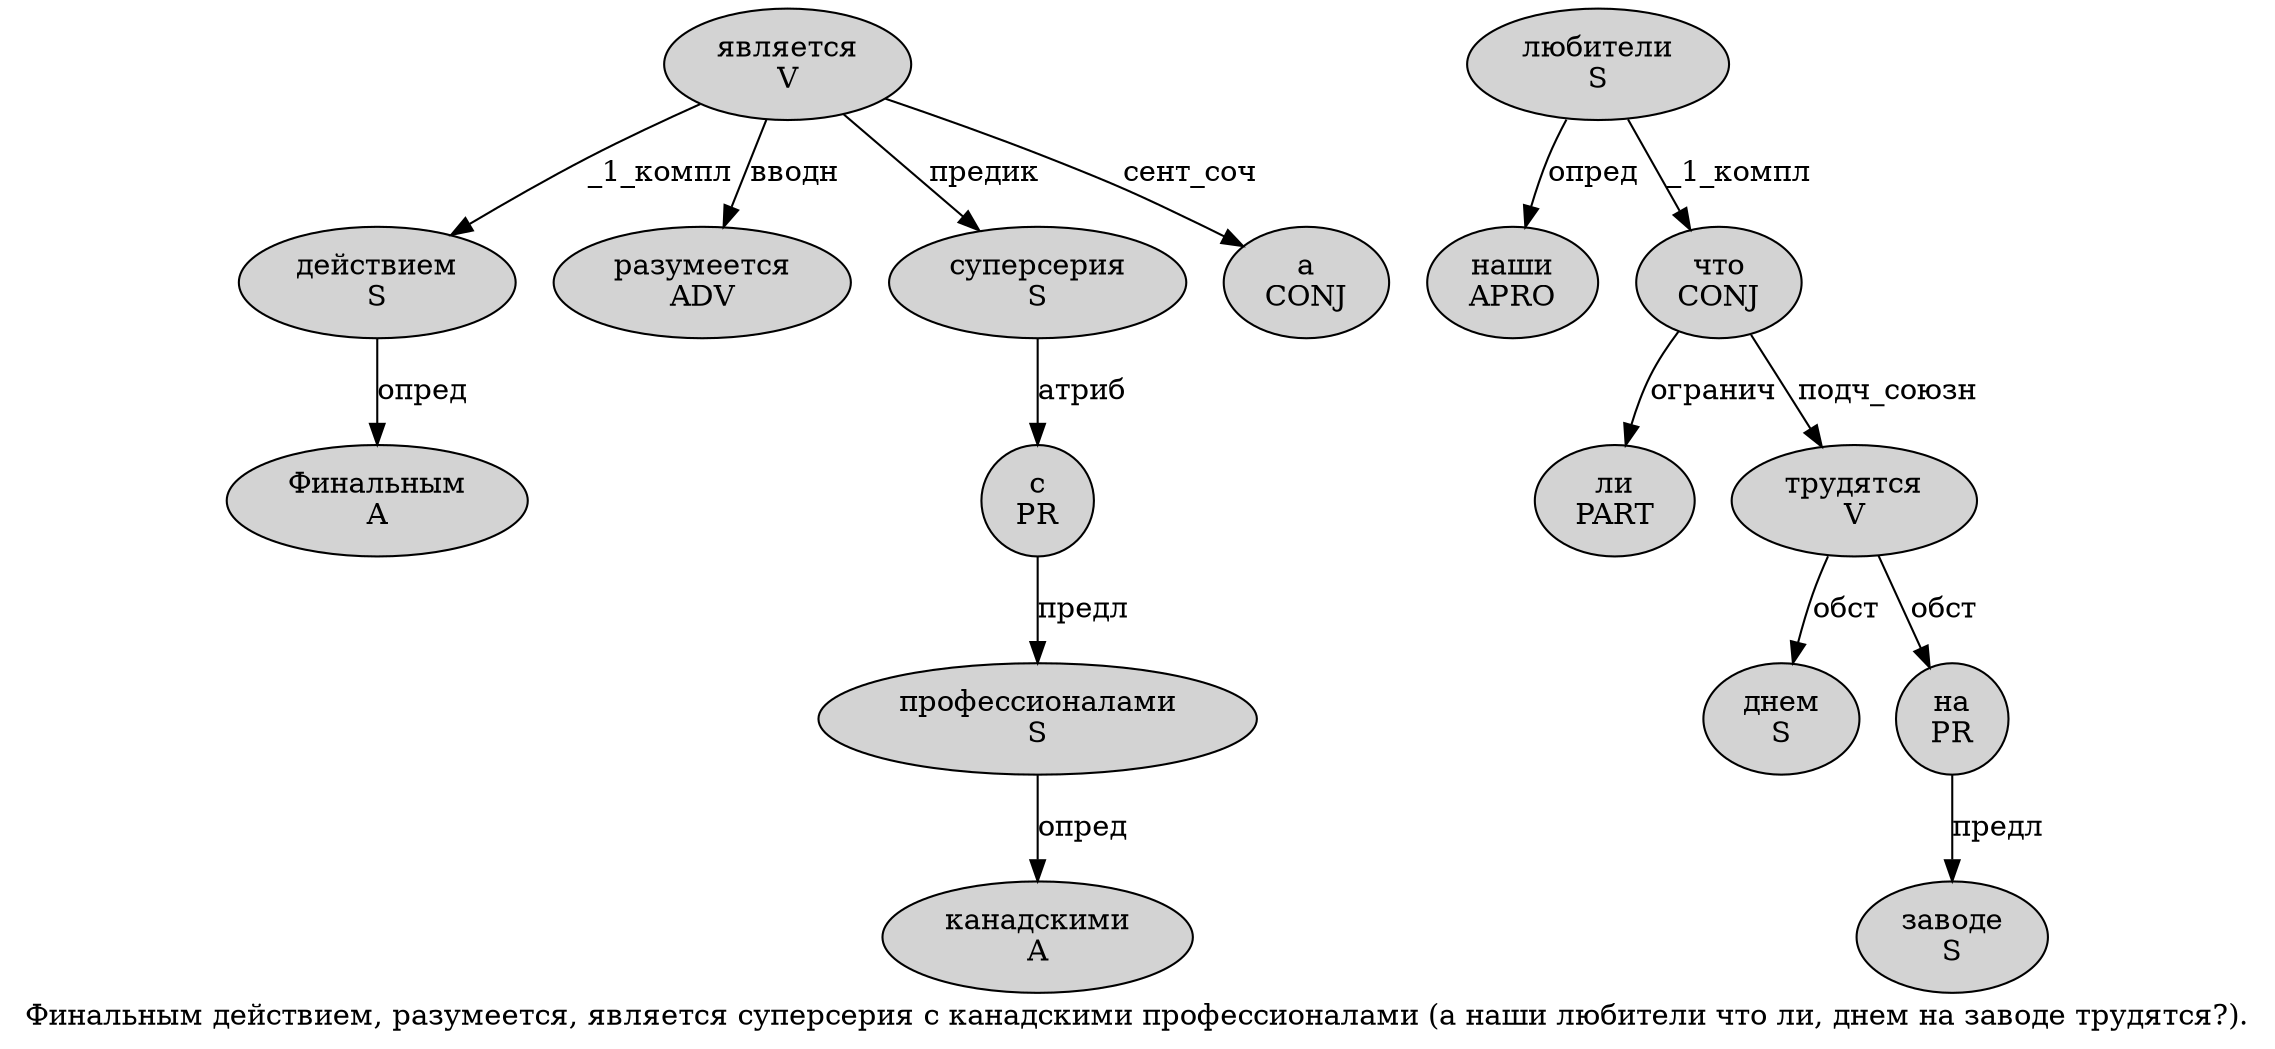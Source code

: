 digraph SENTENCE_3766 {
	graph [label="Финальным действием, разумеется, является суперсерия с канадскими профессионалами (а наши любители что ли, днем на заводе трудятся?)."]
	node [style=filled]
		0 [label="Финальным
A" color="" fillcolor=lightgray penwidth=1 shape=ellipse]
		1 [label="действием
S" color="" fillcolor=lightgray penwidth=1 shape=ellipse]
		3 [label="разумеется
ADV" color="" fillcolor=lightgray penwidth=1 shape=ellipse]
		5 [label="является
V" color="" fillcolor=lightgray penwidth=1 shape=ellipse]
		6 [label="суперсерия
S" color="" fillcolor=lightgray penwidth=1 shape=ellipse]
		7 [label="с
PR" color="" fillcolor=lightgray penwidth=1 shape=ellipse]
		8 [label="канадскими
A" color="" fillcolor=lightgray penwidth=1 shape=ellipse]
		9 [label="профессионалами
S" color="" fillcolor=lightgray penwidth=1 shape=ellipse]
		11 [label="а
CONJ" color="" fillcolor=lightgray penwidth=1 shape=ellipse]
		12 [label="наши
APRO" color="" fillcolor=lightgray penwidth=1 shape=ellipse]
		13 [label="любители
S" color="" fillcolor=lightgray penwidth=1 shape=ellipse]
		14 [label="что
CONJ" color="" fillcolor=lightgray penwidth=1 shape=ellipse]
		15 [label="ли
PART" color="" fillcolor=lightgray penwidth=1 shape=ellipse]
		17 [label="днем
S" color="" fillcolor=lightgray penwidth=1 shape=ellipse]
		18 [label="на
PR" color="" fillcolor=lightgray penwidth=1 shape=ellipse]
		19 [label="заводе
S" color="" fillcolor=lightgray penwidth=1 shape=ellipse]
		20 [label="трудятся
V" color="" fillcolor=lightgray penwidth=1 shape=ellipse]
			1 -> 0 [label="опред"]
			14 -> 15 [label="огранич"]
			14 -> 20 [label="подч_союзн"]
			9 -> 8 [label="опред"]
			18 -> 19 [label="предл"]
			5 -> 1 [label="_1_компл"]
			5 -> 3 [label="вводн"]
			5 -> 6 [label="предик"]
			5 -> 11 [label="сент_соч"]
			20 -> 17 [label="обст"]
			20 -> 18 [label="обст"]
			13 -> 12 [label="опред"]
			13 -> 14 [label="_1_компл"]
			7 -> 9 [label="предл"]
			6 -> 7 [label="атриб"]
}
